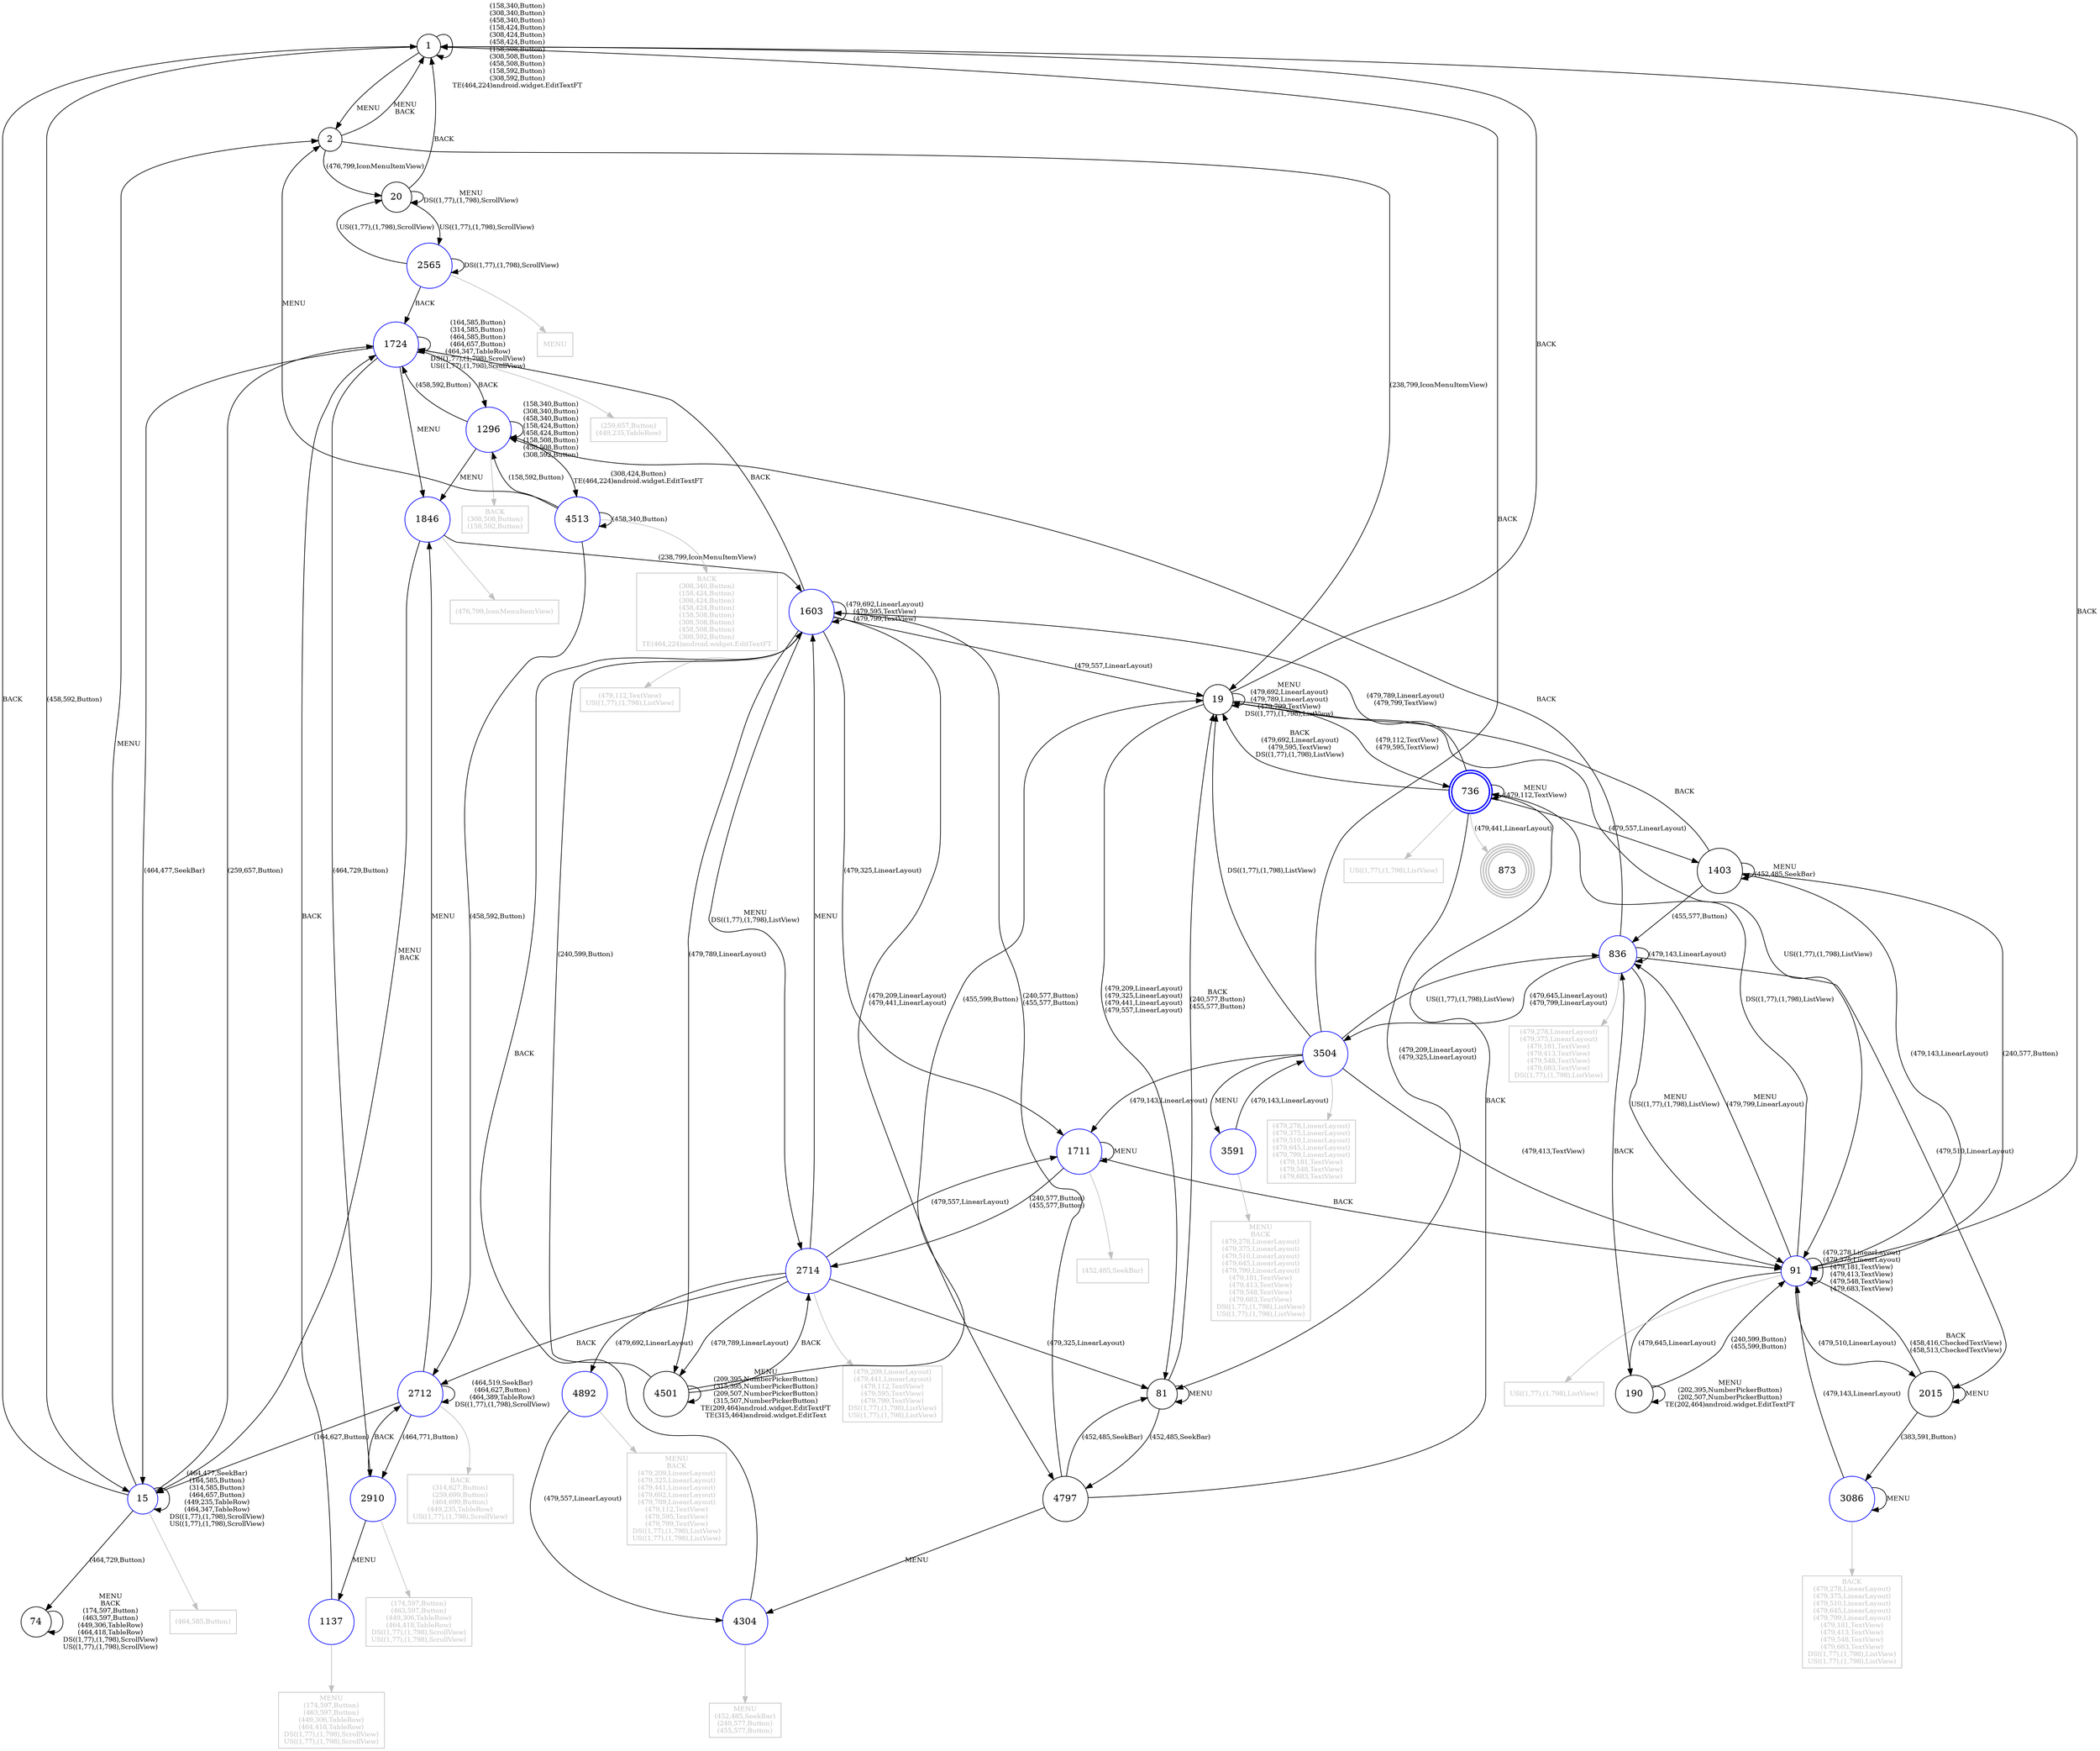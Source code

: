 digraph G {
1 -> 1 [label="(158,340,Button)\n(308,340,Button)\n(458,340,Button)\n(158,424,Button)\n(308,424,Button)\n(458,424,Button)\n(158,508,Button)\n(308,508,Button)\n(458,508,Button)\n(158,592,Button)\n(308,592,Button)\nTE(464,224)android.widget.EditTextFT", color=black, fontsize=10];
1 -> 2 [label="MENU", color=black, fontsize=10];
1 -> 15 [label="(458,592,Button)", color=black, fontsize=10];
1[color=black, shape=circle];
2 -> 1 [label="MENU\nBACK", color=black, fontsize=10];
2 -> 19 [label="(238,799,IconMenuItemView)", color=black, fontsize=10];
2 -> 20 [label="(476,799,IconMenuItemView)", color=black, fontsize=10];
2[color=black, shape=circle];
15 -> 1 [label="BACK", color=black, fontsize=10];
15 -> 2 [label="MENU", color=black, fontsize=10];
15 -> 15 [label="(464,477,SeekBar)\n(164,585,Button)\n(314,585,Button)\n(464,657,Button)\n(449,235,TableRow)\n(464,347,TableRow)\nDS((1,77),(1,798),ScrollView)\nUS((1,77),(1,798),ScrollView)", color=black, fontsize=10];
15 -> 74 [label="(464,729,Button)", color=black, fontsize=10];
15 -> 1724 [label="(259,657,Button)", color=black, fontsize=10];
151567834223 [label="(464,585,Button)", fontsize=10, fontcolor=gray, color=gray, shape=rectangle];
15 -> 151567834223 [color=gray];
15[color=blue, shape=circle];
19 -> 1 [label="BACK", color=black, fontsize=10];
19 -> 19 [label="MENU\n(479,692,LinearLayout)\n(479,789,LinearLayout)\n(479,799,TextView)\nDS((1,77),(1,798),ListView)", color=black, fontsize=10];
19 -> 81 [label="(479,209,LinearLayout)\n(479,325,LinearLayout)\n(479,441,LinearLayout)\n(479,557,LinearLayout)", color=black, fontsize=10];
19 -> 91 [label="US((1,77),(1,798),ListView)", color=black, fontsize=10];
19 -> 736 [label="(479,112,TextView)\n(479,595,TextView)", color=black, fontsize=10];
19[color=black, shape=circle];
20 -> 1 [label="BACK", color=black, fontsize=10];
20 -> 20 [label="MENU\nDS((1,77),(1,798),ScrollView)", color=black, fontsize=10];
20 -> 2565 [label="US((1,77),(1,798),ScrollView)", color=black, fontsize=10];
20[color=black, shape=circle];
1724 -> 15 [label="(464,477,SeekBar)", color=black, fontsize=10];
1724 -> 1296 [label="BACK", color=black, fontsize=10];
1724 -> 1724 [label="(164,585,Button)\n(314,585,Button)\n(464,585,Button)\n(464,657,Button)\n(464,347,TableRow)\nDS((1,77),(1,798),ScrollView)\nUS((1,77),(1,798),ScrollView)", color=black, fontsize=10];
1724 -> 1846 [label="MENU", color=black, fontsize=10];
1724 -> 2910 [label="(464,729,Button)", color=black, fontsize=10];
17241567834223 [label="(259,657,Button)\n(449,235,TableRow)", fontsize=10, fontcolor=gray, color=gray, shape=rectangle];
1724 -> 17241567834223 [color=gray];
1724[color=blue, shape=circle];
74 -> 74 [label="MENU\nBACK\n(174,597,Button)\n(463,597,Button)\n(449,306,TableRow)\n(464,418,TableRow)\nDS((1,77),(1,798),ScrollView)\nUS((1,77),(1,798),ScrollView)", color=black, fontsize=10];
74[color=black, shape=circle];
81 -> 19 [label="BACK\n(240,577,Button)\n(455,577,Button)", color=black, fontsize=10];
81 -> 81 [label="MENU", color=black, fontsize=10];
81 -> 4797 [label="(452,485,SeekBar)", color=black, fontsize=10];
81[color=black, shape=circle];
736 -> 19 [label="BACK\n(479,692,LinearLayout)\n(479,595,TextView)\nDS((1,77),(1,798),ListView)", color=black, fontsize=10];
736 -> 81 [label="(479,209,LinearLayout)\n(479,325,LinearLayout)", color=black, fontsize=10];
736 -> 736 [label="MENU\n(479,112,TextView)", color=black, fontsize=10];
736 -> 873 [label="(479,441,LinearLayout)", color=gray, fontsize=10];
736 -> 1403 [label="(479,557,LinearLayout)", color=black, fontsize=10];
736 -> 1603 [label="(479,789,LinearLayout)\n(479,799,TextView)", color=black, fontsize=10];
7361567834223 [label="US((1,77),(1,798),ListView)", fontsize=10, fontcolor=gray, color=gray, shape=rectangle];
736 -> 7361567834223 [color=gray];
736[color=blue, shape=circle, style=bold, peripheries=2];
91 -> 1 [label="BACK", color=black, fontsize=10];
91 -> 91 [label="(479,278,LinearLayout)\n(479,375,LinearLayout)\n(479,181,TextView)\n(479,413,TextView)\n(479,548,TextView)\n(479,683,TextView)", color=black, fontsize=10];
91 -> 190 [label="(479,645,LinearLayout)", color=black, fontsize=10];
91 -> 736 [label="DS((1,77),(1,798),ListView)", color=black, fontsize=10];
91 -> 836 [label="MENU\n(479,799,LinearLayout)", color=black, fontsize=10];
91 -> 1403 [label="(479,143,LinearLayout)", color=black, fontsize=10];
91 -> 2015 [label="(479,510,LinearLayout)", color=black, fontsize=10];
911567834223 [label="US((1,77),(1,798),ListView)", fontsize=10, fontcolor=gray, color=gray, shape=rectangle];
91 -> 911567834223 [color=gray];
91[color=blue, shape=circle];
2565 -> 20 [label="US((1,77),(1,798),ScrollView)", color=black, fontsize=10];
2565 -> 1724 [label="BACK", color=black, fontsize=10];
2565 -> 2565 [label="DS((1,77),(1,798),ScrollView)", color=black, fontsize=10];
25651567834223 [label="MENU", fontsize=10, fontcolor=gray, color=gray, shape=rectangle];
2565 -> 25651567834223 [color=gray];
2565[color=blue, shape=circle];
1846 -> 15 [label="MENU\nBACK", color=black, fontsize=10];
1846 -> 1603 [label="(238,799,IconMenuItemView)", color=black, fontsize=10];
18461567834223 [label="(476,799,IconMenuItemView)", fontsize=10, fontcolor=gray, color=gray, shape=rectangle];
1846 -> 18461567834223 [color=gray];
1846[color=blue, shape=circle];
1296 -> 1296 [label="(158,340,Button)\n(308,340,Button)\n(458,340,Button)\n(158,424,Button)\n(458,424,Button)\n(158,508,Button)\n(458,508,Button)\n(308,592,Button)", color=black, fontsize=10];
1296 -> 1724 [label="(458,592,Button)", color=black, fontsize=10];
1296 -> 1846 [label="MENU", color=black, fontsize=10];
1296 -> 4513 [label="(308,424,Button)\nTE(464,224)android.widget.EditTextFT", color=black, fontsize=10];
12961567834223 [label="BACK\n(308,508,Button)\n(158,592,Button)", fontsize=10, fontcolor=gray, color=gray, shape=rectangle];
1296 -> 12961567834223 [color=gray];
1296[color=blue, shape=circle];
2910 -> 1137 [label="MENU", color=black, fontsize=10];
2910 -> 2712 [label="BACK", color=black, fontsize=10];
29101567834223 [label="(174,597,Button)\n(463,597,Button)\n(449,306,TableRow)\n(464,418,TableRow)\nDS((1,77),(1,798),ScrollView)\nUS((1,77),(1,798),ScrollView)", fontsize=10, fontcolor=gray, color=gray, shape=rectangle];
2910 -> 29101567834223 [color=gray];
2910[color=blue, shape=circle];
4797 -> 81 [label="(452,485,SeekBar)", color=black, fontsize=10];
4797 -> 736 [label="BACK", color=black, fontsize=10];
4797 -> 1603 [label="(240,577,Button)\n(455,577,Button)", color=black, fontsize=10];
4797 -> 4304 [label="MENU", color=black, fontsize=10];
4797[color=black, shape=circle];
873[color=gray, shape=circle, style=bold, peripheries=4];
1403 -> 19 [label="BACK", color=black, fontsize=10];
1403 -> 91 [label="(240,577,Button)", color=black, fontsize=10];
1403 -> 836 [label="(455,577,Button)", color=black, fontsize=10];
1403 -> 1403 [label="MENU\n(452,485,SeekBar)", color=black, fontsize=10];
1403[color=black, shape=circle];
1603 -> 19 [label="(479,557,LinearLayout)", color=black, fontsize=10];
1603 -> 1603 [label="(479,692,LinearLayout)\n(479,595,TextView)\n(479,799,TextView)", color=black, fontsize=10];
1603 -> 1711 [label="(479,325,LinearLayout)", color=black, fontsize=10];
1603 -> 1724 [label="BACK", color=black, fontsize=10];
1603 -> 2714 [label="MENU\nDS((1,77),(1,798),ListView)", color=black, fontsize=10];
1603 -> 4501 [label="(479,789,LinearLayout)", color=black, fontsize=10];
1603 -> 4797 [label="(479,209,LinearLayout)\n(479,441,LinearLayout)", color=black, fontsize=10];
16031567834223 [label="(479,112,TextView)\nUS((1,77),(1,798),ListView)", fontsize=10, fontcolor=gray, color=gray, shape=rectangle];
1603 -> 16031567834223 [color=gray];
1603[color=blue, shape=circle];
836 -> 91 [label="MENU\nUS((1,77),(1,798),ListView)", color=black, fontsize=10];
836 -> 836 [label="(479,143,LinearLayout)", color=black, fontsize=10];
836 -> 1296 [label="BACK", color=black, fontsize=10];
836 -> 2015 [label="(479,510,LinearLayout)", color=black, fontsize=10];
836 -> 3504 [label="(479,645,LinearLayout)\n(479,799,LinearLayout)", color=black, fontsize=10];
8361567834223 [label="(479,278,LinearLayout)\n(479,375,LinearLayout)\n(479,181,TextView)\n(479,413,TextView)\n(479,548,TextView)\n(479,683,TextView)\nDS((1,77),(1,798),ListView)", fontsize=10, fontcolor=gray, color=gray, shape=rectangle];
836 -> 8361567834223 [color=gray];
836[color=blue, shape=circle];
2015 -> 91 [label="BACK\n(458,416,CheckedTextView)\n(458,513,CheckedTextView)", color=black, fontsize=10];
2015 -> 2015 [label="MENU", color=black, fontsize=10];
2015 -> 3086 [label="(383,591,Button)", color=black, fontsize=10];
2015[color=black, shape=circle];
190 -> 91 [label="(240,599,Button)\n(455,599,Button)", color=black, fontsize=10];
190 -> 190 [label="MENU\n(202,395,NumberPickerButton)\n(202,507,NumberPickerButton)\nTE(202,464)android.widget.EditTextFT", color=black, fontsize=10];
190 -> 836 [label="BACK", color=black, fontsize=10];
190[color=black, shape=circle];
4513 -> 2 [label="MENU", color=black, fontsize=10];
4513 -> 1296 [label="(158,592,Button)", color=black, fontsize=10];
4513 -> 2712 [label="(458,592,Button)", color=black, fontsize=10];
4513 -> 4513 [label="(458,340,Button)", color=black, fontsize=10];
45131567834223 [label="BACK\n(308,340,Button)\n(158,424,Button)\n(308,424,Button)\n(458,424,Button)\n(158,508,Button)\n(308,508,Button)\n(458,508,Button)\n(308,592,Button)\nTE(464,224)android.widget.EditTextFT", fontsize=10, fontcolor=gray, color=gray, shape=rectangle];
4513 -> 45131567834223 [color=gray];
4513[color=blue, shape=circle];
1137 -> 1724 [label="BACK", color=black, fontsize=10];
11371567834223 [label="MENU\n(174,597,Button)\n(463,597,Button)\n(449,306,TableRow)\n(464,418,TableRow)\nDS((1,77),(1,798),ScrollView)\nUS((1,77),(1,798),ScrollView)", fontsize=10, fontcolor=gray, color=gray, shape=rectangle];
1137 -> 11371567834223 [color=gray];
1137[color=blue, shape=circle];
2712 -> 15 [label="(164,627,Button)", color=black, fontsize=10];
2712 -> 1846 [label="MENU", color=black, fontsize=10];
2712 -> 2712 [label="(464,519,SeekBar)\n(464,627,Button)\n(464,389,TableRow)\nDS((1,77),(1,798),ScrollView)", color=black, fontsize=10];
2712 -> 2910 [label="(464,771,Button)", color=black, fontsize=10];
27121567834223 [label="BACK\n(314,627,Button)\n(259,699,Button)\n(464,699,Button)\n(449,235,TableRow)\nUS((1,77),(1,798),ScrollView)", fontsize=10, fontcolor=gray, color=gray, shape=rectangle];
2712 -> 27121567834223 [color=gray];
2712[color=blue, shape=circle];
4304 -> 1603 [label="BACK", color=black, fontsize=10];
43041567834223 [label="MENU\n(452,485,SeekBar)\n(240,577,Button)\n(455,577,Button)", fontsize=10, fontcolor=gray, color=gray, shape=rectangle];
4304 -> 43041567834223 [color=gray];
4304[color=blue, shape=circle];
2714 -> 81 [label="(479,325,LinearLayout)", color=black, fontsize=10];
2714 -> 1603 [label="MENU", color=black, fontsize=10];
2714 -> 1711 [label="(479,557,LinearLayout)", color=black, fontsize=10];
2714 -> 2712 [label="BACK", color=black, fontsize=10];
2714 -> 4501 [label="(479,789,LinearLayout)", color=black, fontsize=10];
2714 -> 4892 [label="(479,692,LinearLayout)", color=black, fontsize=10];
27141567834223 [label="(479,209,LinearLayout)\n(479,441,LinearLayout)\n(479,112,TextView)\n(479,595,TextView)\n(479,799,TextView)\nDS((1,77),(1,798),ListView)\nUS((1,77),(1,798),ListView)", fontsize=10, fontcolor=gray, color=gray, shape=rectangle];
2714 -> 27141567834223 [color=gray];
2714[color=blue, shape=circle];
1711 -> 91 [label="BACK", color=black, fontsize=10];
1711 -> 1711 [label="MENU", color=black, fontsize=10];
1711 -> 2714 [label="(240,577,Button)\n(455,577,Button)", color=black, fontsize=10];
17111567834223 [label="(452,485,SeekBar)", fontsize=10, fontcolor=gray, color=gray, shape=rectangle];
1711 -> 17111567834223 [color=gray];
1711[color=blue, shape=circle];
4501 -> 19 [label="(455,599,Button)", color=black, fontsize=10];
4501 -> 1603 [label="(240,599,Button)", color=black, fontsize=10];
4501 -> 2714 [label="BACK", color=black, fontsize=10];
4501 -> 4501 [label="MENU\n(209,395,NumberPickerButton)\n(315,395,NumberPickerButton)\n(209,507,NumberPickerButton)\n(315,507,NumberPickerButton)\nTE(209,464)android.widget.EditTextFT\nTE(315,464)android.widget.EditText", color=black, fontsize=10];
4501[color=black, shape=circle];
3504 -> 1 [label="BACK", color=black, fontsize=10];
3504 -> 19 [label="DS((1,77),(1,798),ListView)", color=black, fontsize=10];
3504 -> 91 [label="(479,413,TextView)", color=black, fontsize=10];
3504 -> 836 [label="US((1,77),(1,798),ListView)", color=black, fontsize=10];
3504 -> 1711 [label="(479,143,LinearLayout)", color=black, fontsize=10];
3504 -> 3591 [label="MENU", color=black, fontsize=10];
35041567834223 [label="(479,278,LinearLayout)\n(479,375,LinearLayout)\n(479,510,LinearLayout)\n(479,645,LinearLayout)\n(479,799,LinearLayout)\n(479,181,TextView)\n(479,548,TextView)\n(479,683,TextView)", fontsize=10, fontcolor=gray, color=gray, shape=rectangle];
3504 -> 35041567834223 [color=gray];
3504[color=blue, shape=circle];
3086 -> 91 [label="(479,143,LinearLayout)", color=black, fontsize=10];
3086 -> 3086 [label="MENU", color=black, fontsize=10];
30861567834223 [label="BACK\n(479,278,LinearLayout)\n(479,375,LinearLayout)\n(479,510,LinearLayout)\n(479,645,LinearLayout)\n(479,799,LinearLayout)\n(479,181,TextView)\n(479,413,TextView)\n(479,548,TextView)\n(479,683,TextView)\nDS((1,77),(1,798),ListView)\nUS((1,77),(1,798),ListView)", fontsize=10, fontcolor=gray, color=gray, shape=rectangle];
3086 -> 30861567834223 [color=gray];
3086[color=blue, shape=circle];
4892 -> 4304 [label="(479,557,LinearLayout)", color=black, fontsize=10];
48921567834223 [label="MENU\nBACK\n(479,209,LinearLayout)\n(479,325,LinearLayout)\n(479,441,LinearLayout)\n(479,692,LinearLayout)\n(479,789,LinearLayout)\n(479,112,TextView)\n(479,595,TextView)\n(479,799,TextView)\nDS((1,77),(1,798),ListView)\nUS((1,77),(1,798),ListView)", fontsize=10, fontcolor=gray, color=gray, shape=rectangle];
4892 -> 48921567834223 [color=gray];
4892[color=blue, shape=circle];
3591 -> 3504 [label="(479,143,LinearLayout)", color=black, fontsize=10];
35911567834223 [label="MENU\nBACK\n(479,278,LinearLayout)\n(479,375,LinearLayout)\n(479,510,LinearLayout)\n(479,645,LinearLayout)\n(479,799,LinearLayout)\n(479,181,TextView)\n(479,413,TextView)\n(479,548,TextView)\n(479,683,TextView)\nDS((1,77),(1,798),ListView)\nUS((1,77),(1,798),ListView)", fontsize=10, fontcolor=gray, color=gray, shape=rectangle];
3591 -> 35911567834223 [color=gray];
3591[color=blue, shape=circle];

}